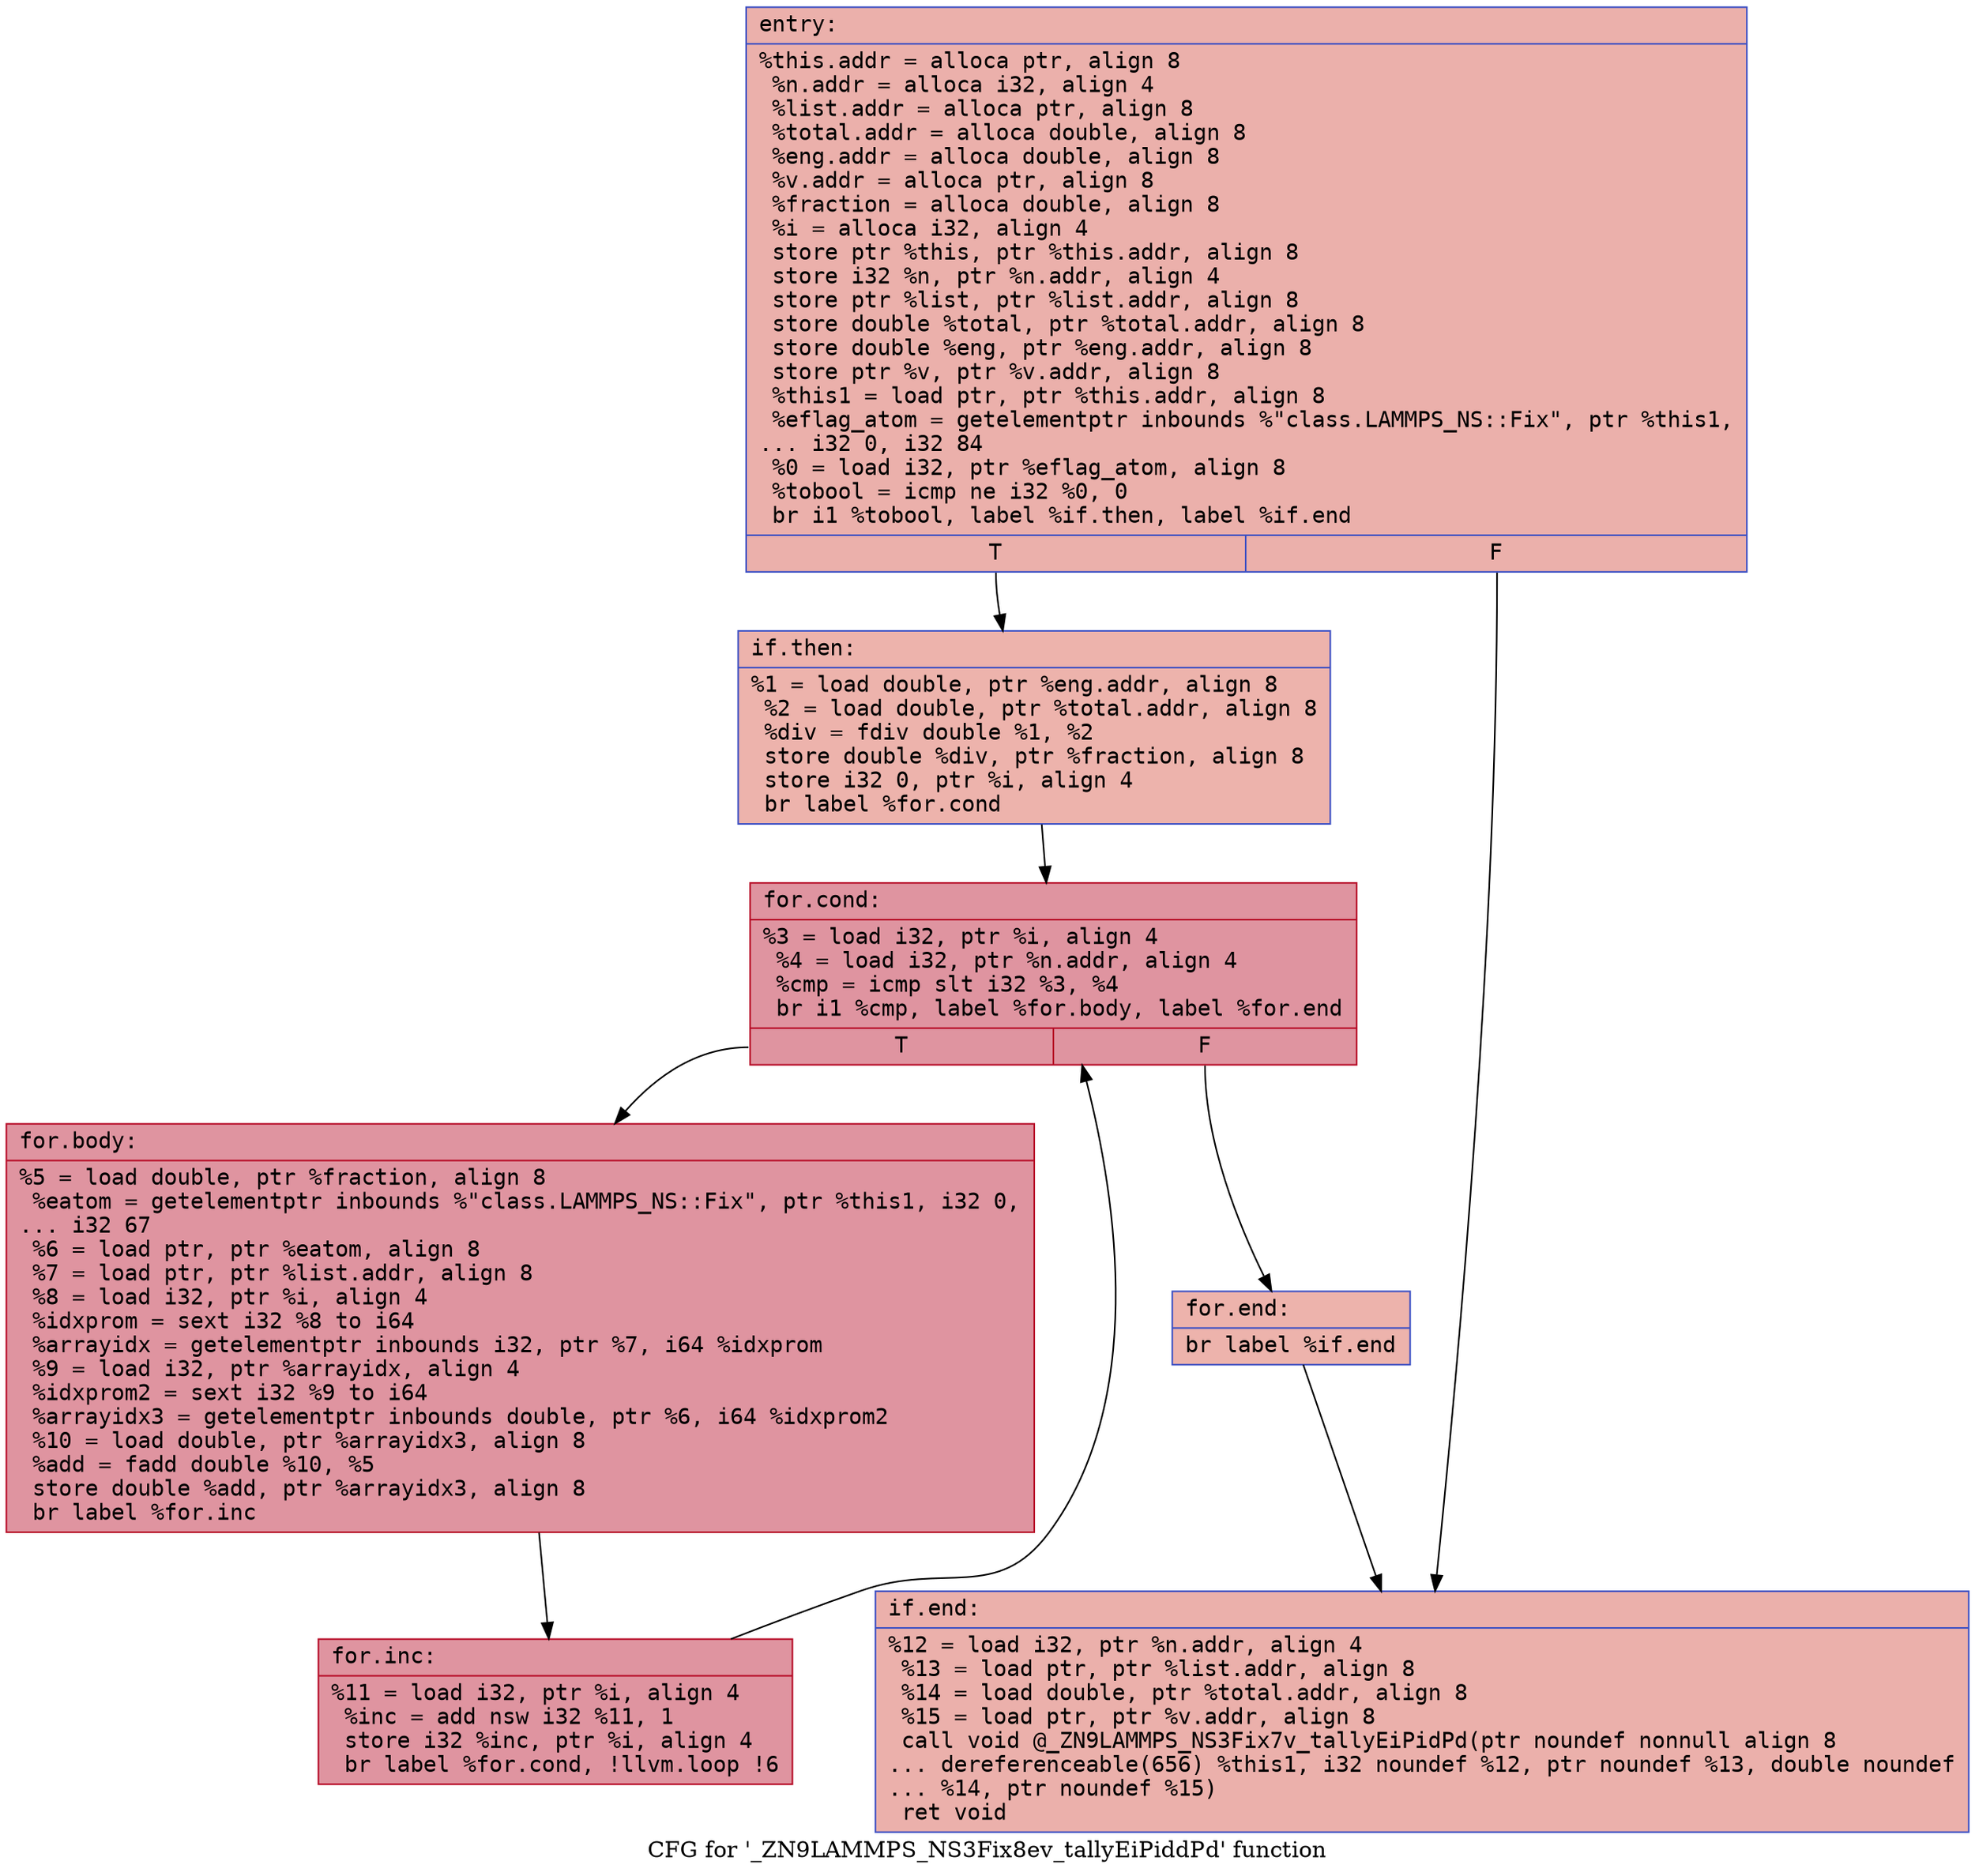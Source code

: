 digraph "CFG for '_ZN9LAMMPS_NS3Fix8ev_tallyEiPiddPd' function" {
	label="CFG for '_ZN9LAMMPS_NS3Fix8ev_tallyEiPiddPd' function";

	Node0x555c10ec9f20 [shape=record,color="#3d50c3ff", style=filled, fillcolor="#d24b4070" fontname="Courier",label="{entry:\l|  %this.addr = alloca ptr, align 8\l  %n.addr = alloca i32, align 4\l  %list.addr = alloca ptr, align 8\l  %total.addr = alloca double, align 8\l  %eng.addr = alloca double, align 8\l  %v.addr = alloca ptr, align 8\l  %fraction = alloca double, align 8\l  %i = alloca i32, align 4\l  store ptr %this, ptr %this.addr, align 8\l  store i32 %n, ptr %n.addr, align 4\l  store ptr %list, ptr %list.addr, align 8\l  store double %total, ptr %total.addr, align 8\l  store double %eng, ptr %eng.addr, align 8\l  store ptr %v, ptr %v.addr, align 8\l  %this1 = load ptr, ptr %this.addr, align 8\l  %eflag_atom = getelementptr inbounds %\"class.LAMMPS_NS::Fix\", ptr %this1,\l... i32 0, i32 84\l  %0 = load i32, ptr %eflag_atom, align 8\l  %tobool = icmp ne i32 %0, 0\l  br i1 %tobool, label %if.then, label %if.end\l|{<s0>T|<s1>F}}"];
	Node0x555c10ec9f20:s0 -> Node0x555c10ed10d0[tooltip="entry -> if.then\nProbability 62.50%" ];
	Node0x555c10ec9f20:s1 -> Node0x555c10ed1140[tooltip="entry -> if.end\nProbability 37.50%" ];
	Node0x555c10ed10d0 [shape=record,color="#3d50c3ff", style=filled, fillcolor="#d6524470" fontname="Courier",label="{if.then:\l|  %1 = load double, ptr %eng.addr, align 8\l  %2 = load double, ptr %total.addr, align 8\l  %div = fdiv double %1, %2\l  store double %div, ptr %fraction, align 8\l  store i32 0, ptr %i, align 4\l  br label %for.cond\l}"];
	Node0x555c10ed10d0 -> Node0x555c10ed1550[tooltip="if.then -> for.cond\nProbability 100.00%" ];
	Node0x555c10ed1550 [shape=record,color="#b70d28ff", style=filled, fillcolor="#b70d2870" fontname="Courier",label="{for.cond:\l|  %3 = load i32, ptr %i, align 4\l  %4 = load i32, ptr %n.addr, align 4\l  %cmp = icmp slt i32 %3, %4\l  br i1 %cmp, label %for.body, label %for.end\l|{<s0>T|<s1>F}}"];
	Node0x555c10ed1550:s0 -> Node0x555c10ed17f0[tooltip="for.cond -> for.body\nProbability 96.88%" ];
	Node0x555c10ed1550:s1 -> Node0x555c10ed1870[tooltip="for.cond -> for.end\nProbability 3.12%" ];
	Node0x555c10ed17f0 [shape=record,color="#b70d28ff", style=filled, fillcolor="#b70d2870" fontname="Courier",label="{for.body:\l|  %5 = load double, ptr %fraction, align 8\l  %eatom = getelementptr inbounds %\"class.LAMMPS_NS::Fix\", ptr %this1, i32 0,\l... i32 67\l  %6 = load ptr, ptr %eatom, align 8\l  %7 = load ptr, ptr %list.addr, align 8\l  %8 = load i32, ptr %i, align 4\l  %idxprom = sext i32 %8 to i64\l  %arrayidx = getelementptr inbounds i32, ptr %7, i64 %idxprom\l  %9 = load i32, ptr %arrayidx, align 4\l  %idxprom2 = sext i32 %9 to i64\l  %arrayidx3 = getelementptr inbounds double, ptr %6, i64 %idxprom2\l  %10 = load double, ptr %arrayidx3, align 8\l  %add = fadd double %10, %5\l  store double %add, ptr %arrayidx3, align 8\l  br label %for.inc\l}"];
	Node0x555c10ed17f0 -> Node0x555c10ed2310[tooltip="for.body -> for.inc\nProbability 100.00%" ];
	Node0x555c10ed2310 [shape=record,color="#b70d28ff", style=filled, fillcolor="#b70d2870" fontname="Courier",label="{for.inc:\l|  %11 = load i32, ptr %i, align 4\l  %inc = add nsw i32 %11, 1\l  store i32 %inc, ptr %i, align 4\l  br label %for.cond, !llvm.loop !6\l}"];
	Node0x555c10ed2310 -> Node0x555c10ed1550[tooltip="for.inc -> for.cond\nProbability 100.00%" ];
	Node0x555c10ed1870 [shape=record,color="#3d50c3ff", style=filled, fillcolor="#d6524470" fontname="Courier",label="{for.end:\l|  br label %if.end\l}"];
	Node0x555c10ed1870 -> Node0x555c10ed1140[tooltip="for.end -> if.end\nProbability 100.00%" ];
	Node0x555c10ed1140 [shape=record,color="#3d50c3ff", style=filled, fillcolor="#d24b4070" fontname="Courier",label="{if.end:\l|  %12 = load i32, ptr %n.addr, align 4\l  %13 = load ptr, ptr %list.addr, align 8\l  %14 = load double, ptr %total.addr, align 8\l  %15 = load ptr, ptr %v.addr, align 8\l  call void @_ZN9LAMMPS_NS3Fix7v_tallyEiPidPd(ptr noundef nonnull align 8\l... dereferenceable(656) %this1, i32 noundef %12, ptr noundef %13, double noundef\l... %14, ptr noundef %15)\l  ret void\l}"];
}
